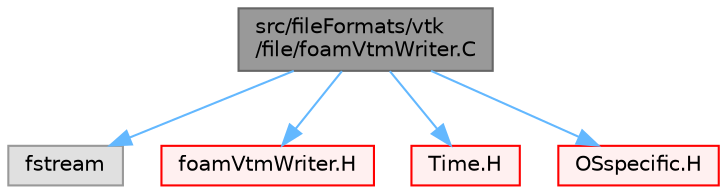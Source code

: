 digraph "src/fileFormats/vtk/file/foamVtmWriter.C"
{
 // LATEX_PDF_SIZE
  bgcolor="transparent";
  edge [fontname=Helvetica,fontsize=10,labelfontname=Helvetica,labelfontsize=10];
  node [fontname=Helvetica,fontsize=10,shape=box,height=0.2,width=0.4];
  Node1 [id="Node000001",label="src/fileFormats/vtk\l/file/foamVtmWriter.C",height=0.2,width=0.4,color="gray40", fillcolor="grey60", style="filled", fontcolor="black",tooltip=" "];
  Node1 -> Node2 [id="edge1_Node000001_Node000002",color="steelblue1",style="solid",tooltip=" "];
  Node2 [id="Node000002",label="fstream",height=0.2,width=0.4,color="grey60", fillcolor="#E0E0E0", style="filled",tooltip=" "];
  Node1 -> Node3 [id="edge2_Node000001_Node000003",color="steelblue1",style="solid",tooltip=" "];
  Node3 [id="Node000003",label="foamVtmWriter.H",height=0.2,width=0.4,color="red", fillcolor="#FFF0F0", style="filled",URL="$foamVtmWriter_8H.html",tooltip=" "];
  Node1 -> Node162 [id="edge3_Node000001_Node000162",color="steelblue1",style="solid",tooltip=" "];
  Node162 [id="Node000162",label="Time.H",height=0.2,width=0.4,color="red", fillcolor="#FFF0F0", style="filled",URL="$Time_8H.html",tooltip=" "];
  Node1 -> Node183 [id="edge4_Node000001_Node000183",color="steelblue1",style="solid",tooltip=" "];
  Node183 [id="Node000183",label="OSspecific.H",height=0.2,width=0.4,color="red", fillcolor="#FFF0F0", style="filled",URL="$OSspecific_8H.html",tooltip="Functions used by OpenFOAM that are specific to POSIX compliant operating systems and need to be repl..."];
}

